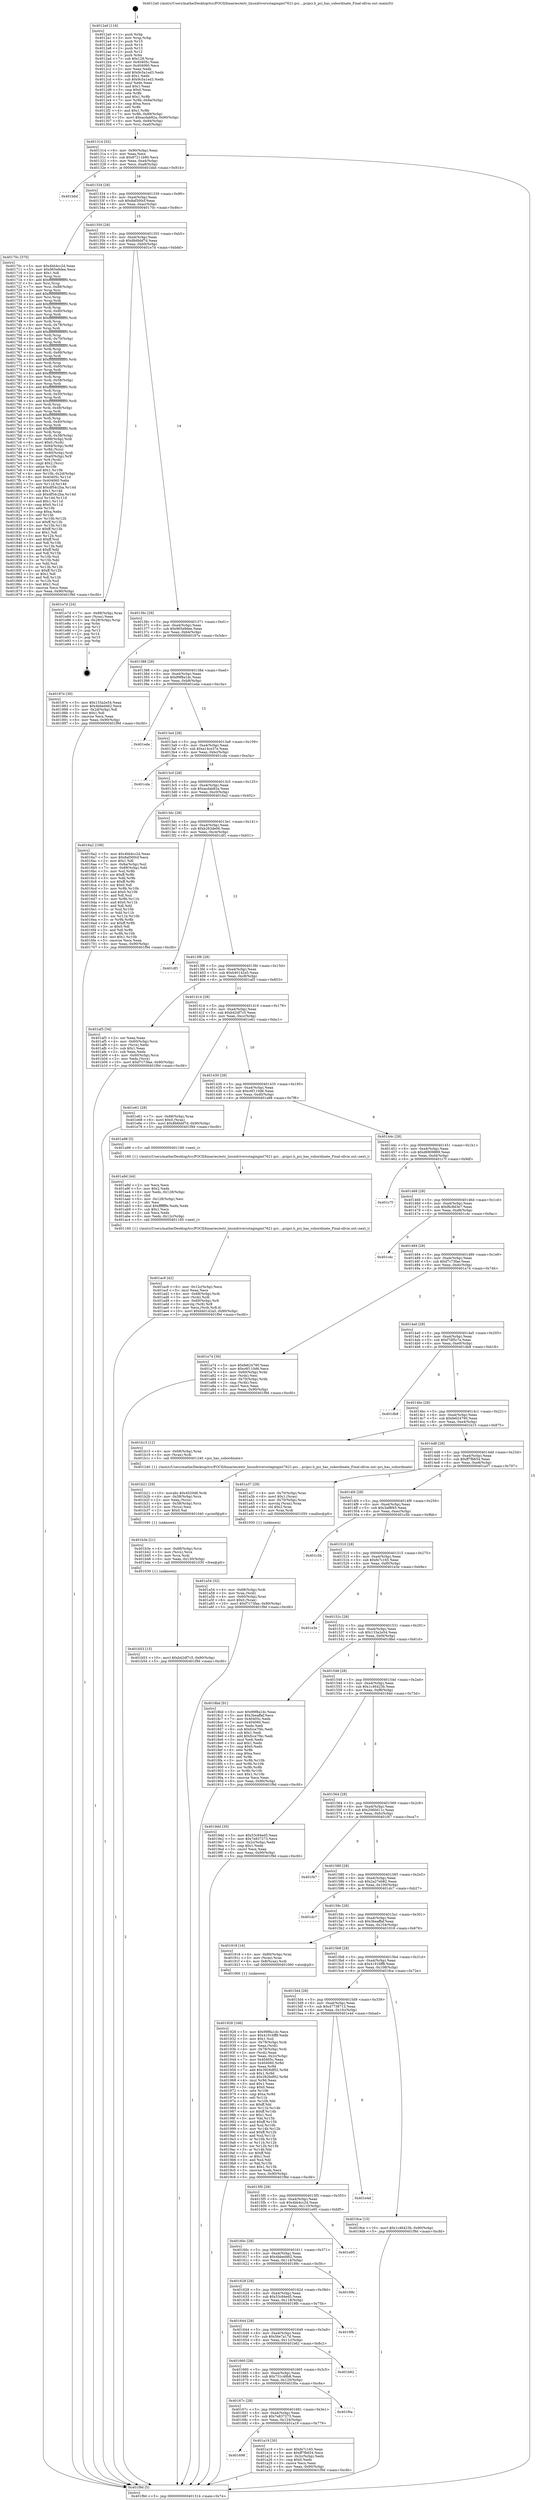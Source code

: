 digraph "0x4012a0" {
  label = "0x4012a0 (/mnt/c/Users/mathe/Desktop/tcc/POCII/binaries/extr_linuxdriversstagingmt7621-pci....pcipci.h_pci_has_subordinate_Final-ollvm.out::main(0))"
  labelloc = "t"
  node[shape=record]

  Entry [label="",width=0.3,height=0.3,shape=circle,fillcolor=black,style=filled]
  "0x401314" [label="{
     0x401314 [32]\l
     | [instrs]\l
     &nbsp;&nbsp;0x401314 \<+6\>: mov -0x90(%rbp),%eax\l
     &nbsp;&nbsp;0x40131a \<+2\>: mov %eax,%ecx\l
     &nbsp;&nbsp;0x40131c \<+6\>: sub $0x87211b90,%ecx\l
     &nbsp;&nbsp;0x401322 \<+6\>: mov %eax,-0xa4(%rbp)\l
     &nbsp;&nbsp;0x401328 \<+6\>: mov %ecx,-0xa8(%rbp)\l
     &nbsp;&nbsp;0x40132e \<+6\>: je 0000000000401bbd \<main+0x91d\>\l
  }"]
  "0x401bbd" [label="{
     0x401bbd\l
  }", style=dashed]
  "0x401334" [label="{
     0x401334 [28]\l
     | [instrs]\l
     &nbsp;&nbsp;0x401334 \<+5\>: jmp 0000000000401339 \<main+0x99\>\l
     &nbsp;&nbsp;0x401339 \<+6\>: mov -0xa4(%rbp),%eax\l
     &nbsp;&nbsp;0x40133f \<+5\>: sub $0x8af300cf,%eax\l
     &nbsp;&nbsp;0x401344 \<+6\>: mov %eax,-0xac(%rbp)\l
     &nbsp;&nbsp;0x40134a \<+6\>: je 000000000040170c \<main+0x46c\>\l
  }"]
  Exit [label="",width=0.3,height=0.3,shape=circle,fillcolor=black,style=filled,peripheries=2]
  "0x40170c" [label="{
     0x40170c [370]\l
     | [instrs]\l
     &nbsp;&nbsp;0x40170c \<+5\>: mov $0x4bb4cc2d,%eax\l
     &nbsp;&nbsp;0x401711 \<+5\>: mov $0x965e9dee,%ecx\l
     &nbsp;&nbsp;0x401716 \<+2\>: mov $0x1,%dl\l
     &nbsp;&nbsp;0x401718 \<+3\>: mov %rsp,%rsi\l
     &nbsp;&nbsp;0x40171b \<+4\>: add $0xfffffffffffffff0,%rsi\l
     &nbsp;&nbsp;0x40171f \<+3\>: mov %rsi,%rsp\l
     &nbsp;&nbsp;0x401722 \<+7\>: mov %rsi,-0x88(%rbp)\l
     &nbsp;&nbsp;0x401729 \<+3\>: mov %rsp,%rsi\l
     &nbsp;&nbsp;0x40172c \<+4\>: add $0xfffffffffffffff0,%rsi\l
     &nbsp;&nbsp;0x401730 \<+3\>: mov %rsi,%rsp\l
     &nbsp;&nbsp;0x401733 \<+3\>: mov %rsp,%rdi\l
     &nbsp;&nbsp;0x401736 \<+4\>: add $0xfffffffffffffff0,%rdi\l
     &nbsp;&nbsp;0x40173a \<+3\>: mov %rdi,%rsp\l
     &nbsp;&nbsp;0x40173d \<+4\>: mov %rdi,-0x80(%rbp)\l
     &nbsp;&nbsp;0x401741 \<+3\>: mov %rsp,%rdi\l
     &nbsp;&nbsp;0x401744 \<+4\>: add $0xfffffffffffffff0,%rdi\l
     &nbsp;&nbsp;0x401748 \<+3\>: mov %rdi,%rsp\l
     &nbsp;&nbsp;0x40174b \<+4\>: mov %rdi,-0x78(%rbp)\l
     &nbsp;&nbsp;0x40174f \<+3\>: mov %rsp,%rdi\l
     &nbsp;&nbsp;0x401752 \<+4\>: add $0xfffffffffffffff0,%rdi\l
     &nbsp;&nbsp;0x401756 \<+3\>: mov %rdi,%rsp\l
     &nbsp;&nbsp;0x401759 \<+4\>: mov %rdi,-0x70(%rbp)\l
     &nbsp;&nbsp;0x40175d \<+3\>: mov %rsp,%rdi\l
     &nbsp;&nbsp;0x401760 \<+4\>: add $0xfffffffffffffff0,%rdi\l
     &nbsp;&nbsp;0x401764 \<+3\>: mov %rdi,%rsp\l
     &nbsp;&nbsp;0x401767 \<+4\>: mov %rdi,-0x68(%rbp)\l
     &nbsp;&nbsp;0x40176b \<+3\>: mov %rsp,%rdi\l
     &nbsp;&nbsp;0x40176e \<+4\>: add $0xfffffffffffffff0,%rdi\l
     &nbsp;&nbsp;0x401772 \<+3\>: mov %rdi,%rsp\l
     &nbsp;&nbsp;0x401775 \<+4\>: mov %rdi,-0x60(%rbp)\l
     &nbsp;&nbsp;0x401779 \<+3\>: mov %rsp,%rdi\l
     &nbsp;&nbsp;0x40177c \<+4\>: add $0xfffffffffffffff0,%rdi\l
     &nbsp;&nbsp;0x401780 \<+3\>: mov %rdi,%rsp\l
     &nbsp;&nbsp;0x401783 \<+4\>: mov %rdi,-0x58(%rbp)\l
     &nbsp;&nbsp;0x401787 \<+3\>: mov %rsp,%rdi\l
     &nbsp;&nbsp;0x40178a \<+4\>: add $0xfffffffffffffff0,%rdi\l
     &nbsp;&nbsp;0x40178e \<+3\>: mov %rdi,%rsp\l
     &nbsp;&nbsp;0x401791 \<+4\>: mov %rdi,-0x50(%rbp)\l
     &nbsp;&nbsp;0x401795 \<+3\>: mov %rsp,%rdi\l
     &nbsp;&nbsp;0x401798 \<+4\>: add $0xfffffffffffffff0,%rdi\l
     &nbsp;&nbsp;0x40179c \<+3\>: mov %rdi,%rsp\l
     &nbsp;&nbsp;0x40179f \<+4\>: mov %rdi,-0x48(%rbp)\l
     &nbsp;&nbsp;0x4017a3 \<+3\>: mov %rsp,%rdi\l
     &nbsp;&nbsp;0x4017a6 \<+4\>: add $0xfffffffffffffff0,%rdi\l
     &nbsp;&nbsp;0x4017aa \<+3\>: mov %rdi,%rsp\l
     &nbsp;&nbsp;0x4017ad \<+4\>: mov %rdi,-0x40(%rbp)\l
     &nbsp;&nbsp;0x4017b1 \<+3\>: mov %rsp,%rdi\l
     &nbsp;&nbsp;0x4017b4 \<+4\>: add $0xfffffffffffffff0,%rdi\l
     &nbsp;&nbsp;0x4017b8 \<+3\>: mov %rdi,%rsp\l
     &nbsp;&nbsp;0x4017bb \<+4\>: mov %rdi,-0x38(%rbp)\l
     &nbsp;&nbsp;0x4017bf \<+7\>: mov -0x88(%rbp),%rdi\l
     &nbsp;&nbsp;0x4017c6 \<+6\>: movl $0x0,(%rdi)\l
     &nbsp;&nbsp;0x4017cc \<+7\>: mov -0x94(%rbp),%r8d\l
     &nbsp;&nbsp;0x4017d3 \<+3\>: mov %r8d,(%rsi)\l
     &nbsp;&nbsp;0x4017d6 \<+4\>: mov -0x80(%rbp),%rdi\l
     &nbsp;&nbsp;0x4017da \<+7\>: mov -0xa0(%rbp),%r9\l
     &nbsp;&nbsp;0x4017e1 \<+3\>: mov %r9,(%rdi)\l
     &nbsp;&nbsp;0x4017e4 \<+3\>: cmpl $0x2,(%rsi)\l
     &nbsp;&nbsp;0x4017e7 \<+4\>: setne %r10b\l
     &nbsp;&nbsp;0x4017eb \<+4\>: and $0x1,%r10b\l
     &nbsp;&nbsp;0x4017ef \<+4\>: mov %r10b,-0x2d(%rbp)\l
     &nbsp;&nbsp;0x4017f3 \<+8\>: mov 0x40405c,%r11d\l
     &nbsp;&nbsp;0x4017fb \<+7\>: mov 0x404060,%ebx\l
     &nbsp;&nbsp;0x401802 \<+3\>: mov %r11d,%r14d\l
     &nbsp;&nbsp;0x401805 \<+7\>: add $0xdf54c2ba,%r14d\l
     &nbsp;&nbsp;0x40180c \<+4\>: sub $0x1,%r14d\l
     &nbsp;&nbsp;0x401810 \<+7\>: sub $0xdf54c2ba,%r14d\l
     &nbsp;&nbsp;0x401817 \<+4\>: imul %r14d,%r11d\l
     &nbsp;&nbsp;0x40181b \<+4\>: and $0x1,%r11d\l
     &nbsp;&nbsp;0x40181f \<+4\>: cmp $0x0,%r11d\l
     &nbsp;&nbsp;0x401823 \<+4\>: sete %r10b\l
     &nbsp;&nbsp;0x401827 \<+3\>: cmp $0xa,%ebx\l
     &nbsp;&nbsp;0x40182a \<+4\>: setl %r15b\l
     &nbsp;&nbsp;0x40182e \<+3\>: mov %r10b,%r12b\l
     &nbsp;&nbsp;0x401831 \<+4\>: xor $0xff,%r12b\l
     &nbsp;&nbsp;0x401835 \<+3\>: mov %r15b,%r13b\l
     &nbsp;&nbsp;0x401838 \<+4\>: xor $0xff,%r13b\l
     &nbsp;&nbsp;0x40183c \<+3\>: xor $0x1,%dl\l
     &nbsp;&nbsp;0x40183f \<+3\>: mov %r12b,%sil\l
     &nbsp;&nbsp;0x401842 \<+4\>: and $0xff,%sil\l
     &nbsp;&nbsp;0x401846 \<+3\>: and %dl,%r10b\l
     &nbsp;&nbsp;0x401849 \<+3\>: mov %r13b,%dil\l
     &nbsp;&nbsp;0x40184c \<+4\>: and $0xff,%dil\l
     &nbsp;&nbsp;0x401850 \<+3\>: and %dl,%r15b\l
     &nbsp;&nbsp;0x401853 \<+3\>: or %r10b,%sil\l
     &nbsp;&nbsp;0x401856 \<+3\>: or %r15b,%dil\l
     &nbsp;&nbsp;0x401859 \<+3\>: xor %dil,%sil\l
     &nbsp;&nbsp;0x40185c \<+3\>: or %r13b,%r12b\l
     &nbsp;&nbsp;0x40185f \<+4\>: xor $0xff,%r12b\l
     &nbsp;&nbsp;0x401863 \<+3\>: or $0x1,%dl\l
     &nbsp;&nbsp;0x401866 \<+3\>: and %dl,%r12b\l
     &nbsp;&nbsp;0x401869 \<+3\>: or %r12b,%sil\l
     &nbsp;&nbsp;0x40186c \<+4\>: test $0x1,%sil\l
     &nbsp;&nbsp;0x401870 \<+3\>: cmovne %ecx,%eax\l
     &nbsp;&nbsp;0x401873 \<+6\>: mov %eax,-0x90(%rbp)\l
     &nbsp;&nbsp;0x401879 \<+5\>: jmp 0000000000401f9d \<main+0xcfd\>\l
  }"]
  "0x401350" [label="{
     0x401350 [28]\l
     | [instrs]\l
     &nbsp;&nbsp;0x401350 \<+5\>: jmp 0000000000401355 \<main+0xb5\>\l
     &nbsp;&nbsp;0x401355 \<+6\>: mov -0xa4(%rbp),%eax\l
     &nbsp;&nbsp;0x40135b \<+5\>: sub $0x8b6bbf7d,%eax\l
     &nbsp;&nbsp;0x401360 \<+6\>: mov %eax,-0xb0(%rbp)\l
     &nbsp;&nbsp;0x401366 \<+6\>: je 0000000000401e7d \<main+0xbdd\>\l
  }"]
  "0x401b53" [label="{
     0x401b53 [15]\l
     | [instrs]\l
     &nbsp;&nbsp;0x401b53 \<+10\>: movl $0xb42df7c5,-0x90(%rbp)\l
     &nbsp;&nbsp;0x401b5d \<+5\>: jmp 0000000000401f9d \<main+0xcfd\>\l
  }"]
  "0x401e7d" [label="{
     0x401e7d [24]\l
     | [instrs]\l
     &nbsp;&nbsp;0x401e7d \<+7\>: mov -0x88(%rbp),%rax\l
     &nbsp;&nbsp;0x401e84 \<+2\>: mov (%rax),%eax\l
     &nbsp;&nbsp;0x401e86 \<+4\>: lea -0x28(%rbp),%rsp\l
     &nbsp;&nbsp;0x401e8a \<+1\>: pop %rbx\l
     &nbsp;&nbsp;0x401e8b \<+2\>: pop %r12\l
     &nbsp;&nbsp;0x401e8d \<+2\>: pop %r13\l
     &nbsp;&nbsp;0x401e8f \<+2\>: pop %r14\l
     &nbsp;&nbsp;0x401e91 \<+2\>: pop %r15\l
     &nbsp;&nbsp;0x401e93 \<+1\>: pop %rbp\l
     &nbsp;&nbsp;0x401e94 \<+1\>: ret\l
  }"]
  "0x40136c" [label="{
     0x40136c [28]\l
     | [instrs]\l
     &nbsp;&nbsp;0x40136c \<+5\>: jmp 0000000000401371 \<main+0xd1\>\l
     &nbsp;&nbsp;0x401371 \<+6\>: mov -0xa4(%rbp),%eax\l
     &nbsp;&nbsp;0x401377 \<+5\>: sub $0x965e9dee,%eax\l
     &nbsp;&nbsp;0x40137c \<+6\>: mov %eax,-0xb4(%rbp)\l
     &nbsp;&nbsp;0x401382 \<+6\>: je 000000000040187e \<main+0x5de\>\l
  }"]
  "0x401b3e" [label="{
     0x401b3e [21]\l
     | [instrs]\l
     &nbsp;&nbsp;0x401b3e \<+4\>: mov -0x68(%rbp),%rcx\l
     &nbsp;&nbsp;0x401b42 \<+3\>: mov (%rcx),%rcx\l
     &nbsp;&nbsp;0x401b45 \<+3\>: mov %rcx,%rdi\l
     &nbsp;&nbsp;0x401b48 \<+6\>: mov %eax,-0x130(%rbp)\l
     &nbsp;&nbsp;0x401b4e \<+5\>: call 0000000000401030 \<free@plt\>\l
     | [calls]\l
     &nbsp;&nbsp;0x401030 \{1\} (unknown)\l
  }"]
  "0x40187e" [label="{
     0x40187e [30]\l
     | [instrs]\l
     &nbsp;&nbsp;0x40187e \<+5\>: mov $0x133a2e54,%eax\l
     &nbsp;&nbsp;0x401883 \<+5\>: mov $0x4bbed462,%ecx\l
     &nbsp;&nbsp;0x401888 \<+3\>: mov -0x2d(%rbp),%dl\l
     &nbsp;&nbsp;0x40188b \<+3\>: test $0x1,%dl\l
     &nbsp;&nbsp;0x40188e \<+3\>: cmovne %ecx,%eax\l
     &nbsp;&nbsp;0x401891 \<+6\>: mov %eax,-0x90(%rbp)\l
     &nbsp;&nbsp;0x401897 \<+5\>: jmp 0000000000401f9d \<main+0xcfd\>\l
  }"]
  "0x401388" [label="{
     0x401388 [28]\l
     | [instrs]\l
     &nbsp;&nbsp;0x401388 \<+5\>: jmp 000000000040138d \<main+0xed\>\l
     &nbsp;&nbsp;0x40138d \<+6\>: mov -0xa4(%rbp),%eax\l
     &nbsp;&nbsp;0x401393 \<+5\>: sub $0x99f8a1dc,%eax\l
     &nbsp;&nbsp;0x401398 \<+6\>: mov %eax,-0xb8(%rbp)\l
     &nbsp;&nbsp;0x40139e \<+6\>: je 0000000000401eda \<main+0xc3a\>\l
  }"]
  "0x401b21" [label="{
     0x401b21 [29]\l
     | [instrs]\l
     &nbsp;&nbsp;0x401b21 \<+10\>: movabs $0x4020d6,%rdi\l
     &nbsp;&nbsp;0x401b2b \<+4\>: mov -0x58(%rbp),%rcx\l
     &nbsp;&nbsp;0x401b2f \<+2\>: mov %eax,(%rcx)\l
     &nbsp;&nbsp;0x401b31 \<+4\>: mov -0x58(%rbp),%rcx\l
     &nbsp;&nbsp;0x401b35 \<+2\>: mov (%rcx),%esi\l
     &nbsp;&nbsp;0x401b37 \<+2\>: mov $0x0,%al\l
     &nbsp;&nbsp;0x401b39 \<+5\>: call 0000000000401040 \<printf@plt\>\l
     | [calls]\l
     &nbsp;&nbsp;0x401040 \{1\} (unknown)\l
  }"]
  "0x401eda" [label="{
     0x401eda\l
  }", style=dashed]
  "0x4013a4" [label="{
     0x4013a4 [28]\l
     | [instrs]\l
     &nbsp;&nbsp;0x4013a4 \<+5\>: jmp 00000000004013a9 \<main+0x109\>\l
     &nbsp;&nbsp;0x4013a9 \<+6\>: mov -0xa4(%rbp),%eax\l
     &nbsp;&nbsp;0x4013af \<+5\>: sub $0xa14ce37e,%eax\l
     &nbsp;&nbsp;0x4013b4 \<+6\>: mov %eax,-0xbc(%rbp)\l
     &nbsp;&nbsp;0x4013ba \<+6\>: je 0000000000401cda \<main+0xa3a\>\l
  }"]
  "0x401ac9" [label="{
     0x401ac9 [42]\l
     | [instrs]\l
     &nbsp;&nbsp;0x401ac9 \<+6\>: mov -0x12c(%rbp),%ecx\l
     &nbsp;&nbsp;0x401acf \<+3\>: imul %eax,%ecx\l
     &nbsp;&nbsp;0x401ad2 \<+4\>: mov -0x68(%rbp),%rdi\l
     &nbsp;&nbsp;0x401ad6 \<+3\>: mov (%rdi),%rdi\l
     &nbsp;&nbsp;0x401ad9 \<+4\>: mov -0x60(%rbp),%r8\l
     &nbsp;&nbsp;0x401add \<+3\>: movslq (%r8),%r8\l
     &nbsp;&nbsp;0x401ae0 \<+4\>: mov %ecx,(%rdi,%r8,4)\l
     &nbsp;&nbsp;0x401ae4 \<+10\>: movl $0xb40142a5,-0x90(%rbp)\l
     &nbsp;&nbsp;0x401aee \<+5\>: jmp 0000000000401f9d \<main+0xcfd\>\l
  }"]
  "0x401cda" [label="{
     0x401cda\l
  }", style=dashed]
  "0x4013c0" [label="{
     0x4013c0 [28]\l
     | [instrs]\l
     &nbsp;&nbsp;0x4013c0 \<+5\>: jmp 00000000004013c5 \<main+0x125\>\l
     &nbsp;&nbsp;0x4013c5 \<+6\>: mov -0xa4(%rbp),%eax\l
     &nbsp;&nbsp;0x4013cb \<+5\>: sub $0xacdab82a,%eax\l
     &nbsp;&nbsp;0x4013d0 \<+6\>: mov %eax,-0xc0(%rbp)\l
     &nbsp;&nbsp;0x4013d6 \<+6\>: je 00000000004016a2 \<main+0x402\>\l
  }"]
  "0x401a9d" [label="{
     0x401a9d [44]\l
     | [instrs]\l
     &nbsp;&nbsp;0x401a9d \<+2\>: xor %ecx,%ecx\l
     &nbsp;&nbsp;0x401a9f \<+5\>: mov $0x2,%edx\l
     &nbsp;&nbsp;0x401aa4 \<+6\>: mov %edx,-0x128(%rbp)\l
     &nbsp;&nbsp;0x401aaa \<+1\>: cltd\l
     &nbsp;&nbsp;0x401aab \<+6\>: mov -0x128(%rbp),%esi\l
     &nbsp;&nbsp;0x401ab1 \<+2\>: idiv %esi\l
     &nbsp;&nbsp;0x401ab3 \<+6\>: imul $0xfffffffe,%edx,%edx\l
     &nbsp;&nbsp;0x401ab9 \<+3\>: sub $0x1,%ecx\l
     &nbsp;&nbsp;0x401abc \<+2\>: sub %ecx,%edx\l
     &nbsp;&nbsp;0x401abe \<+6\>: mov %edx,-0x12c(%rbp)\l
     &nbsp;&nbsp;0x401ac4 \<+5\>: call 0000000000401160 \<next_i\>\l
     | [calls]\l
     &nbsp;&nbsp;0x401160 \{1\} (/mnt/c/Users/mathe/Desktop/tcc/POCII/binaries/extr_linuxdriversstagingmt7621-pci....pcipci.h_pci_has_subordinate_Final-ollvm.out::next_i)\l
  }"]
  "0x4016a2" [label="{
     0x4016a2 [106]\l
     | [instrs]\l
     &nbsp;&nbsp;0x4016a2 \<+5\>: mov $0x4bb4cc2d,%eax\l
     &nbsp;&nbsp;0x4016a7 \<+5\>: mov $0x8af300cf,%ecx\l
     &nbsp;&nbsp;0x4016ac \<+2\>: mov $0x1,%dl\l
     &nbsp;&nbsp;0x4016ae \<+7\>: mov -0x8a(%rbp),%sil\l
     &nbsp;&nbsp;0x4016b5 \<+7\>: mov -0x89(%rbp),%dil\l
     &nbsp;&nbsp;0x4016bc \<+3\>: mov %sil,%r8b\l
     &nbsp;&nbsp;0x4016bf \<+4\>: xor $0xff,%r8b\l
     &nbsp;&nbsp;0x4016c3 \<+3\>: mov %dil,%r9b\l
     &nbsp;&nbsp;0x4016c6 \<+4\>: xor $0xff,%r9b\l
     &nbsp;&nbsp;0x4016ca \<+3\>: xor $0x0,%dl\l
     &nbsp;&nbsp;0x4016cd \<+3\>: mov %r8b,%r10b\l
     &nbsp;&nbsp;0x4016d0 \<+4\>: and $0x0,%r10b\l
     &nbsp;&nbsp;0x4016d4 \<+3\>: and %dl,%sil\l
     &nbsp;&nbsp;0x4016d7 \<+3\>: mov %r9b,%r11b\l
     &nbsp;&nbsp;0x4016da \<+4\>: and $0x0,%r11b\l
     &nbsp;&nbsp;0x4016de \<+3\>: and %dl,%dil\l
     &nbsp;&nbsp;0x4016e1 \<+3\>: or %sil,%r10b\l
     &nbsp;&nbsp;0x4016e4 \<+3\>: or %dil,%r11b\l
     &nbsp;&nbsp;0x4016e7 \<+3\>: xor %r11b,%r10b\l
     &nbsp;&nbsp;0x4016ea \<+3\>: or %r9b,%r8b\l
     &nbsp;&nbsp;0x4016ed \<+4\>: xor $0xff,%r8b\l
     &nbsp;&nbsp;0x4016f1 \<+3\>: or $0x0,%dl\l
     &nbsp;&nbsp;0x4016f4 \<+3\>: and %dl,%r8b\l
     &nbsp;&nbsp;0x4016f7 \<+3\>: or %r8b,%r10b\l
     &nbsp;&nbsp;0x4016fa \<+4\>: test $0x1,%r10b\l
     &nbsp;&nbsp;0x4016fe \<+3\>: cmovne %ecx,%eax\l
     &nbsp;&nbsp;0x401701 \<+6\>: mov %eax,-0x90(%rbp)\l
     &nbsp;&nbsp;0x401707 \<+5\>: jmp 0000000000401f9d \<main+0xcfd\>\l
  }"]
  "0x4013dc" [label="{
     0x4013dc [28]\l
     | [instrs]\l
     &nbsp;&nbsp;0x4013dc \<+5\>: jmp 00000000004013e1 \<main+0x141\>\l
     &nbsp;&nbsp;0x4013e1 \<+6\>: mov -0xa4(%rbp),%eax\l
     &nbsp;&nbsp;0x4013e7 \<+5\>: sub $0xb263de06,%eax\l
     &nbsp;&nbsp;0x4013ec \<+6\>: mov %eax,-0xc4(%rbp)\l
     &nbsp;&nbsp;0x4013f2 \<+6\>: je 0000000000401df1 \<main+0xb51\>\l
  }"]
  "0x401f9d" [label="{
     0x401f9d [5]\l
     | [instrs]\l
     &nbsp;&nbsp;0x401f9d \<+5\>: jmp 0000000000401314 \<main+0x74\>\l
  }"]
  "0x4012a0" [label="{
     0x4012a0 [116]\l
     | [instrs]\l
     &nbsp;&nbsp;0x4012a0 \<+1\>: push %rbp\l
     &nbsp;&nbsp;0x4012a1 \<+3\>: mov %rsp,%rbp\l
     &nbsp;&nbsp;0x4012a4 \<+2\>: push %r15\l
     &nbsp;&nbsp;0x4012a6 \<+2\>: push %r14\l
     &nbsp;&nbsp;0x4012a8 \<+2\>: push %r13\l
     &nbsp;&nbsp;0x4012aa \<+2\>: push %r12\l
     &nbsp;&nbsp;0x4012ac \<+1\>: push %rbx\l
     &nbsp;&nbsp;0x4012ad \<+7\>: sub $0x128,%rsp\l
     &nbsp;&nbsp;0x4012b4 \<+7\>: mov 0x40405c,%eax\l
     &nbsp;&nbsp;0x4012bb \<+7\>: mov 0x404060,%ecx\l
     &nbsp;&nbsp;0x4012c2 \<+2\>: mov %eax,%edx\l
     &nbsp;&nbsp;0x4012c4 \<+6\>: add $0x9c5a1ed3,%edx\l
     &nbsp;&nbsp;0x4012ca \<+3\>: sub $0x1,%edx\l
     &nbsp;&nbsp;0x4012cd \<+6\>: sub $0x9c5a1ed3,%edx\l
     &nbsp;&nbsp;0x4012d3 \<+3\>: imul %edx,%eax\l
     &nbsp;&nbsp;0x4012d6 \<+3\>: and $0x1,%eax\l
     &nbsp;&nbsp;0x4012d9 \<+3\>: cmp $0x0,%eax\l
     &nbsp;&nbsp;0x4012dc \<+4\>: sete %r8b\l
     &nbsp;&nbsp;0x4012e0 \<+4\>: and $0x1,%r8b\l
     &nbsp;&nbsp;0x4012e4 \<+7\>: mov %r8b,-0x8a(%rbp)\l
     &nbsp;&nbsp;0x4012eb \<+3\>: cmp $0xa,%ecx\l
     &nbsp;&nbsp;0x4012ee \<+4\>: setl %r8b\l
     &nbsp;&nbsp;0x4012f2 \<+4\>: and $0x1,%r8b\l
     &nbsp;&nbsp;0x4012f6 \<+7\>: mov %r8b,-0x89(%rbp)\l
     &nbsp;&nbsp;0x4012fd \<+10\>: movl $0xacdab82a,-0x90(%rbp)\l
     &nbsp;&nbsp;0x401307 \<+6\>: mov %edi,-0x94(%rbp)\l
     &nbsp;&nbsp;0x40130d \<+7\>: mov %rsi,-0xa0(%rbp)\l
  }"]
  "0x401a54" [label="{
     0x401a54 [32]\l
     | [instrs]\l
     &nbsp;&nbsp;0x401a54 \<+4\>: mov -0x68(%rbp),%rdi\l
     &nbsp;&nbsp;0x401a58 \<+3\>: mov %rax,(%rdi)\l
     &nbsp;&nbsp;0x401a5b \<+4\>: mov -0x60(%rbp),%rax\l
     &nbsp;&nbsp;0x401a5f \<+6\>: movl $0x0,(%rax)\l
     &nbsp;&nbsp;0x401a65 \<+10\>: movl $0xf7c73fae,-0x90(%rbp)\l
     &nbsp;&nbsp;0x401a6f \<+5\>: jmp 0000000000401f9d \<main+0xcfd\>\l
  }"]
  "0x401698" [label="{
     0x401698\l
  }", style=dashed]
  "0x401df1" [label="{
     0x401df1\l
  }", style=dashed]
  "0x4013f8" [label="{
     0x4013f8 [28]\l
     | [instrs]\l
     &nbsp;&nbsp;0x4013f8 \<+5\>: jmp 00000000004013fd \<main+0x15d\>\l
     &nbsp;&nbsp;0x4013fd \<+6\>: mov -0xa4(%rbp),%eax\l
     &nbsp;&nbsp;0x401403 \<+5\>: sub $0xb40142a5,%eax\l
     &nbsp;&nbsp;0x401408 \<+6\>: mov %eax,-0xc8(%rbp)\l
     &nbsp;&nbsp;0x40140e \<+6\>: je 0000000000401af3 \<main+0x853\>\l
  }"]
  "0x401a19" [label="{
     0x401a19 [30]\l
     | [instrs]\l
     &nbsp;&nbsp;0x401a19 \<+5\>: mov $0xfe7c165,%eax\l
     &nbsp;&nbsp;0x401a1e \<+5\>: mov $0xff7fb654,%ecx\l
     &nbsp;&nbsp;0x401a23 \<+3\>: mov -0x2c(%rbp),%edx\l
     &nbsp;&nbsp;0x401a26 \<+3\>: cmp $0x0,%edx\l
     &nbsp;&nbsp;0x401a29 \<+3\>: cmove %ecx,%eax\l
     &nbsp;&nbsp;0x401a2c \<+6\>: mov %eax,-0x90(%rbp)\l
     &nbsp;&nbsp;0x401a32 \<+5\>: jmp 0000000000401f9d \<main+0xcfd\>\l
  }"]
  "0x401af3" [label="{
     0x401af3 [34]\l
     | [instrs]\l
     &nbsp;&nbsp;0x401af3 \<+2\>: xor %eax,%eax\l
     &nbsp;&nbsp;0x401af5 \<+4\>: mov -0x60(%rbp),%rcx\l
     &nbsp;&nbsp;0x401af9 \<+2\>: mov (%rcx),%edx\l
     &nbsp;&nbsp;0x401afb \<+3\>: sub $0x1,%eax\l
     &nbsp;&nbsp;0x401afe \<+2\>: sub %eax,%edx\l
     &nbsp;&nbsp;0x401b00 \<+4\>: mov -0x60(%rbp),%rcx\l
     &nbsp;&nbsp;0x401b04 \<+2\>: mov %edx,(%rcx)\l
     &nbsp;&nbsp;0x401b06 \<+10\>: movl $0xf7c73fae,-0x90(%rbp)\l
     &nbsp;&nbsp;0x401b10 \<+5\>: jmp 0000000000401f9d \<main+0xcfd\>\l
  }"]
  "0x401414" [label="{
     0x401414 [28]\l
     | [instrs]\l
     &nbsp;&nbsp;0x401414 \<+5\>: jmp 0000000000401419 \<main+0x179\>\l
     &nbsp;&nbsp;0x401419 \<+6\>: mov -0xa4(%rbp),%eax\l
     &nbsp;&nbsp;0x40141f \<+5\>: sub $0xb42df7c5,%eax\l
     &nbsp;&nbsp;0x401424 \<+6\>: mov %eax,-0xcc(%rbp)\l
     &nbsp;&nbsp;0x40142a \<+6\>: je 0000000000401e61 \<main+0xbc1\>\l
  }"]
  "0x40167c" [label="{
     0x40167c [28]\l
     | [instrs]\l
     &nbsp;&nbsp;0x40167c \<+5\>: jmp 0000000000401681 \<main+0x3e1\>\l
     &nbsp;&nbsp;0x401681 \<+6\>: mov -0xa4(%rbp),%eax\l
     &nbsp;&nbsp;0x401687 \<+5\>: sub $0x7e837273,%eax\l
     &nbsp;&nbsp;0x40168c \<+6\>: mov %eax,-0x124(%rbp)\l
     &nbsp;&nbsp;0x401692 \<+6\>: je 0000000000401a19 \<main+0x779\>\l
  }"]
  "0x401e61" [label="{
     0x401e61 [28]\l
     | [instrs]\l
     &nbsp;&nbsp;0x401e61 \<+7\>: mov -0x88(%rbp),%rax\l
     &nbsp;&nbsp;0x401e68 \<+6\>: movl $0x0,(%rax)\l
     &nbsp;&nbsp;0x401e6e \<+10\>: movl $0x8b6bbf7d,-0x90(%rbp)\l
     &nbsp;&nbsp;0x401e78 \<+5\>: jmp 0000000000401f9d \<main+0xcfd\>\l
  }"]
  "0x401430" [label="{
     0x401430 [28]\l
     | [instrs]\l
     &nbsp;&nbsp;0x401430 \<+5\>: jmp 0000000000401435 \<main+0x195\>\l
     &nbsp;&nbsp;0x401435 \<+6\>: mov -0xa4(%rbp),%eax\l
     &nbsp;&nbsp;0x40143b \<+5\>: sub $0xc6f110d6,%eax\l
     &nbsp;&nbsp;0x401440 \<+6\>: mov %eax,-0xd0(%rbp)\l
     &nbsp;&nbsp;0x401446 \<+6\>: je 0000000000401a98 \<main+0x7f8\>\l
  }"]
  "0x401f0a" [label="{
     0x401f0a\l
  }", style=dashed]
  "0x401a98" [label="{
     0x401a98 [5]\l
     | [instrs]\l
     &nbsp;&nbsp;0x401a98 \<+5\>: call 0000000000401160 \<next_i\>\l
     | [calls]\l
     &nbsp;&nbsp;0x401160 \{1\} (/mnt/c/Users/mathe/Desktop/tcc/POCII/binaries/extr_linuxdriversstagingmt7621-pci....pcipci.h_pci_has_subordinate_Final-ollvm.out::next_i)\l
  }"]
  "0x40144c" [label="{
     0x40144c [28]\l
     | [instrs]\l
     &nbsp;&nbsp;0x40144c \<+5\>: jmp 0000000000401451 \<main+0x1b1\>\l
     &nbsp;&nbsp;0x401451 \<+6\>: mov -0xa4(%rbp),%eax\l
     &nbsp;&nbsp;0x401457 \<+5\>: sub $0xd6909889,%eax\l
     &nbsp;&nbsp;0x40145c \<+6\>: mov %eax,-0xd4(%rbp)\l
     &nbsp;&nbsp;0x401462 \<+6\>: je 0000000000401c7f \<main+0x9df\>\l
  }"]
  "0x401660" [label="{
     0x401660 [28]\l
     | [instrs]\l
     &nbsp;&nbsp;0x401660 \<+5\>: jmp 0000000000401665 \<main+0x3c5\>\l
     &nbsp;&nbsp;0x401665 \<+6\>: mov -0xa4(%rbp),%eax\l
     &nbsp;&nbsp;0x40166b \<+5\>: sub $0x731c48b8,%eax\l
     &nbsp;&nbsp;0x401670 \<+6\>: mov %eax,-0x120(%rbp)\l
     &nbsp;&nbsp;0x401676 \<+6\>: je 0000000000401f0a \<main+0xc6a\>\l
  }"]
  "0x401c7f" [label="{
     0x401c7f\l
  }", style=dashed]
  "0x401468" [label="{
     0x401468 [28]\l
     | [instrs]\l
     &nbsp;&nbsp;0x401468 \<+5\>: jmp 000000000040146d \<main+0x1cd\>\l
     &nbsp;&nbsp;0x40146d \<+6\>: mov -0xa4(%rbp),%eax\l
     &nbsp;&nbsp;0x401473 \<+5\>: sub $0xf6c8d3e7,%eax\l
     &nbsp;&nbsp;0x401478 \<+6\>: mov %eax,-0xd8(%rbp)\l
     &nbsp;&nbsp;0x40147e \<+6\>: je 0000000000401c4c \<main+0x9ac\>\l
  }"]
  "0x401b62" [label="{
     0x401b62\l
  }", style=dashed]
  "0x401c4c" [label="{
     0x401c4c\l
  }", style=dashed]
  "0x401484" [label="{
     0x401484 [28]\l
     | [instrs]\l
     &nbsp;&nbsp;0x401484 \<+5\>: jmp 0000000000401489 \<main+0x1e9\>\l
     &nbsp;&nbsp;0x401489 \<+6\>: mov -0xa4(%rbp),%eax\l
     &nbsp;&nbsp;0x40148f \<+5\>: sub $0xf7c73fae,%eax\l
     &nbsp;&nbsp;0x401494 \<+6\>: mov %eax,-0xdc(%rbp)\l
     &nbsp;&nbsp;0x40149a \<+6\>: je 0000000000401a74 \<main+0x7d4\>\l
  }"]
  "0x401644" [label="{
     0x401644 [28]\l
     | [instrs]\l
     &nbsp;&nbsp;0x401644 \<+5\>: jmp 0000000000401649 \<main+0x3a9\>\l
     &nbsp;&nbsp;0x401649 \<+6\>: mov -0xa4(%rbp),%eax\l
     &nbsp;&nbsp;0x40164f \<+5\>: sub $0x56e7a17d,%eax\l
     &nbsp;&nbsp;0x401654 \<+6\>: mov %eax,-0x11c(%rbp)\l
     &nbsp;&nbsp;0x40165a \<+6\>: je 0000000000401b62 \<main+0x8c2\>\l
  }"]
  "0x401a74" [label="{
     0x401a74 [36]\l
     | [instrs]\l
     &nbsp;&nbsp;0x401a74 \<+5\>: mov $0xfe624790,%eax\l
     &nbsp;&nbsp;0x401a79 \<+5\>: mov $0xc6f110d6,%ecx\l
     &nbsp;&nbsp;0x401a7e \<+4\>: mov -0x60(%rbp),%rdx\l
     &nbsp;&nbsp;0x401a82 \<+2\>: mov (%rdx),%esi\l
     &nbsp;&nbsp;0x401a84 \<+4\>: mov -0x70(%rbp),%rdx\l
     &nbsp;&nbsp;0x401a88 \<+2\>: cmp (%rdx),%esi\l
     &nbsp;&nbsp;0x401a8a \<+3\>: cmovl %ecx,%eax\l
     &nbsp;&nbsp;0x401a8d \<+6\>: mov %eax,-0x90(%rbp)\l
     &nbsp;&nbsp;0x401a93 \<+5\>: jmp 0000000000401f9d \<main+0xcfd\>\l
  }"]
  "0x4014a0" [label="{
     0x4014a0 [28]\l
     | [instrs]\l
     &nbsp;&nbsp;0x4014a0 \<+5\>: jmp 00000000004014a5 \<main+0x205\>\l
     &nbsp;&nbsp;0x4014a5 \<+6\>: mov -0xa4(%rbp),%eax\l
     &nbsp;&nbsp;0x4014ab \<+5\>: sub $0xf7df5c7a,%eax\l
     &nbsp;&nbsp;0x4014b0 \<+6\>: mov %eax,-0xe0(%rbp)\l
     &nbsp;&nbsp;0x4014b6 \<+6\>: je 0000000000401db8 \<main+0xb18\>\l
  }"]
  "0x4019fb" [label="{
     0x4019fb\l
  }", style=dashed]
  "0x401db8" [label="{
     0x401db8\l
  }", style=dashed]
  "0x4014bc" [label="{
     0x4014bc [28]\l
     | [instrs]\l
     &nbsp;&nbsp;0x4014bc \<+5\>: jmp 00000000004014c1 \<main+0x221\>\l
     &nbsp;&nbsp;0x4014c1 \<+6\>: mov -0xa4(%rbp),%eax\l
     &nbsp;&nbsp;0x4014c7 \<+5\>: sub $0xfe624790,%eax\l
     &nbsp;&nbsp;0x4014cc \<+6\>: mov %eax,-0xe4(%rbp)\l
     &nbsp;&nbsp;0x4014d2 \<+6\>: je 0000000000401b15 \<main+0x875\>\l
  }"]
  "0x401628" [label="{
     0x401628 [28]\l
     | [instrs]\l
     &nbsp;&nbsp;0x401628 \<+5\>: jmp 000000000040162d \<main+0x38d\>\l
     &nbsp;&nbsp;0x40162d \<+6\>: mov -0xa4(%rbp),%eax\l
     &nbsp;&nbsp;0x401633 \<+5\>: sub $0x53c84ed5,%eax\l
     &nbsp;&nbsp;0x401638 \<+6\>: mov %eax,-0x118(%rbp)\l
     &nbsp;&nbsp;0x40163e \<+6\>: je 00000000004019fb \<main+0x75b\>\l
  }"]
  "0x401b15" [label="{
     0x401b15 [12]\l
     | [instrs]\l
     &nbsp;&nbsp;0x401b15 \<+4\>: mov -0x68(%rbp),%rax\l
     &nbsp;&nbsp;0x401b19 \<+3\>: mov (%rax),%rdi\l
     &nbsp;&nbsp;0x401b1c \<+5\>: call 0000000000401240 \<pci_has_subordinate\>\l
     | [calls]\l
     &nbsp;&nbsp;0x401240 \{1\} (/mnt/c/Users/mathe/Desktop/tcc/POCII/binaries/extr_linuxdriversstagingmt7621-pci....pcipci.h_pci_has_subordinate_Final-ollvm.out::pci_has_subordinate)\l
  }"]
  "0x4014d8" [label="{
     0x4014d8 [28]\l
     | [instrs]\l
     &nbsp;&nbsp;0x4014d8 \<+5\>: jmp 00000000004014dd \<main+0x23d\>\l
     &nbsp;&nbsp;0x4014dd \<+6\>: mov -0xa4(%rbp),%eax\l
     &nbsp;&nbsp;0x4014e3 \<+5\>: sub $0xff7fb654,%eax\l
     &nbsp;&nbsp;0x4014e8 \<+6\>: mov %eax,-0xe8(%rbp)\l
     &nbsp;&nbsp;0x4014ee \<+6\>: je 0000000000401a37 \<main+0x797\>\l
  }"]
  "0x40189c" [label="{
     0x40189c\l
  }", style=dashed]
  "0x401a37" [label="{
     0x401a37 [29]\l
     | [instrs]\l
     &nbsp;&nbsp;0x401a37 \<+4\>: mov -0x70(%rbp),%rax\l
     &nbsp;&nbsp;0x401a3b \<+6\>: movl $0x1,(%rax)\l
     &nbsp;&nbsp;0x401a41 \<+4\>: mov -0x70(%rbp),%rax\l
     &nbsp;&nbsp;0x401a45 \<+3\>: movslq (%rax),%rax\l
     &nbsp;&nbsp;0x401a48 \<+4\>: shl $0x2,%rax\l
     &nbsp;&nbsp;0x401a4c \<+3\>: mov %rax,%rdi\l
     &nbsp;&nbsp;0x401a4f \<+5\>: call 0000000000401050 \<malloc@plt\>\l
     | [calls]\l
     &nbsp;&nbsp;0x401050 \{1\} (unknown)\l
  }"]
  "0x4014f4" [label="{
     0x4014f4 [28]\l
     | [instrs]\l
     &nbsp;&nbsp;0x4014f4 \<+5\>: jmp 00000000004014f9 \<main+0x259\>\l
     &nbsp;&nbsp;0x4014f9 \<+6\>: mov -0xa4(%rbp),%eax\l
     &nbsp;&nbsp;0x4014ff \<+5\>: sub $0x3af8f45,%eax\l
     &nbsp;&nbsp;0x401504 \<+6\>: mov %eax,-0xec(%rbp)\l
     &nbsp;&nbsp;0x40150a \<+6\>: je 0000000000401c5b \<main+0x9bb\>\l
  }"]
  "0x40160c" [label="{
     0x40160c [28]\l
     | [instrs]\l
     &nbsp;&nbsp;0x40160c \<+5\>: jmp 0000000000401611 \<main+0x371\>\l
     &nbsp;&nbsp;0x401611 \<+6\>: mov -0xa4(%rbp),%eax\l
     &nbsp;&nbsp;0x401617 \<+5\>: sub $0x4bbed462,%eax\l
     &nbsp;&nbsp;0x40161c \<+6\>: mov %eax,-0x114(%rbp)\l
     &nbsp;&nbsp;0x401622 \<+6\>: je 000000000040189c \<main+0x5fc\>\l
  }"]
  "0x401c5b" [label="{
     0x401c5b\l
  }", style=dashed]
  "0x401510" [label="{
     0x401510 [28]\l
     | [instrs]\l
     &nbsp;&nbsp;0x401510 \<+5\>: jmp 0000000000401515 \<main+0x275\>\l
     &nbsp;&nbsp;0x401515 \<+6\>: mov -0xa4(%rbp),%eax\l
     &nbsp;&nbsp;0x40151b \<+5\>: sub $0xfe7c165,%eax\l
     &nbsp;&nbsp;0x401520 \<+6\>: mov %eax,-0xf0(%rbp)\l
     &nbsp;&nbsp;0x401526 \<+6\>: je 0000000000401e3e \<main+0xb9e\>\l
  }"]
  "0x401e95" [label="{
     0x401e95\l
  }", style=dashed]
  "0x401e3e" [label="{
     0x401e3e\l
  }", style=dashed]
  "0x40152c" [label="{
     0x40152c [28]\l
     | [instrs]\l
     &nbsp;&nbsp;0x40152c \<+5\>: jmp 0000000000401531 \<main+0x291\>\l
     &nbsp;&nbsp;0x401531 \<+6\>: mov -0xa4(%rbp),%eax\l
     &nbsp;&nbsp;0x401537 \<+5\>: sub $0x133a2e54,%eax\l
     &nbsp;&nbsp;0x40153c \<+6\>: mov %eax,-0xf4(%rbp)\l
     &nbsp;&nbsp;0x401542 \<+6\>: je 00000000004018bd \<main+0x61d\>\l
  }"]
  "0x4015f0" [label="{
     0x4015f0 [28]\l
     | [instrs]\l
     &nbsp;&nbsp;0x4015f0 \<+5\>: jmp 00000000004015f5 \<main+0x355\>\l
     &nbsp;&nbsp;0x4015f5 \<+6\>: mov -0xa4(%rbp),%eax\l
     &nbsp;&nbsp;0x4015fb \<+5\>: sub $0x4bb4cc2d,%eax\l
     &nbsp;&nbsp;0x401600 \<+6\>: mov %eax,-0x110(%rbp)\l
     &nbsp;&nbsp;0x401606 \<+6\>: je 0000000000401e95 \<main+0xbf5\>\l
  }"]
  "0x4018bd" [label="{
     0x4018bd [91]\l
     | [instrs]\l
     &nbsp;&nbsp;0x4018bd \<+5\>: mov $0x99f8a1dc,%eax\l
     &nbsp;&nbsp;0x4018c2 \<+5\>: mov $0x3beaffaf,%ecx\l
     &nbsp;&nbsp;0x4018c7 \<+7\>: mov 0x40405c,%edx\l
     &nbsp;&nbsp;0x4018ce \<+7\>: mov 0x404060,%esi\l
     &nbsp;&nbsp;0x4018d5 \<+2\>: mov %edx,%edi\l
     &nbsp;&nbsp;0x4018d7 \<+6\>: sub $0xfcce7f4c,%edi\l
     &nbsp;&nbsp;0x4018dd \<+3\>: sub $0x1,%edi\l
     &nbsp;&nbsp;0x4018e0 \<+6\>: add $0xfcce7f4c,%edi\l
     &nbsp;&nbsp;0x4018e6 \<+3\>: imul %edi,%edx\l
     &nbsp;&nbsp;0x4018e9 \<+3\>: and $0x1,%edx\l
     &nbsp;&nbsp;0x4018ec \<+3\>: cmp $0x0,%edx\l
     &nbsp;&nbsp;0x4018ef \<+4\>: sete %r8b\l
     &nbsp;&nbsp;0x4018f3 \<+3\>: cmp $0xa,%esi\l
     &nbsp;&nbsp;0x4018f6 \<+4\>: setl %r9b\l
     &nbsp;&nbsp;0x4018fa \<+3\>: mov %r8b,%r10b\l
     &nbsp;&nbsp;0x4018fd \<+3\>: and %r9b,%r10b\l
     &nbsp;&nbsp;0x401900 \<+3\>: xor %r9b,%r8b\l
     &nbsp;&nbsp;0x401903 \<+3\>: or %r8b,%r10b\l
     &nbsp;&nbsp;0x401906 \<+4\>: test $0x1,%r10b\l
     &nbsp;&nbsp;0x40190a \<+3\>: cmovne %ecx,%eax\l
     &nbsp;&nbsp;0x40190d \<+6\>: mov %eax,-0x90(%rbp)\l
     &nbsp;&nbsp;0x401913 \<+5\>: jmp 0000000000401f9d \<main+0xcfd\>\l
  }"]
  "0x401548" [label="{
     0x401548 [28]\l
     | [instrs]\l
     &nbsp;&nbsp;0x401548 \<+5\>: jmp 000000000040154d \<main+0x2ad\>\l
     &nbsp;&nbsp;0x40154d \<+6\>: mov -0xa4(%rbp),%eax\l
     &nbsp;&nbsp;0x401553 \<+5\>: sub $0x1c46423b,%eax\l
     &nbsp;&nbsp;0x401558 \<+6\>: mov %eax,-0xf8(%rbp)\l
     &nbsp;&nbsp;0x40155e \<+6\>: je 00000000004019dd \<main+0x73d\>\l
  }"]
  "0x401e4d" [label="{
     0x401e4d\l
  }", style=dashed]
  "0x4019dd" [label="{
     0x4019dd [30]\l
     | [instrs]\l
     &nbsp;&nbsp;0x4019dd \<+5\>: mov $0x53c84ed5,%eax\l
     &nbsp;&nbsp;0x4019e2 \<+5\>: mov $0x7e837273,%ecx\l
     &nbsp;&nbsp;0x4019e7 \<+3\>: mov -0x2c(%rbp),%edx\l
     &nbsp;&nbsp;0x4019ea \<+3\>: cmp $0x1,%edx\l
     &nbsp;&nbsp;0x4019ed \<+3\>: cmovl %ecx,%eax\l
     &nbsp;&nbsp;0x4019f0 \<+6\>: mov %eax,-0x90(%rbp)\l
     &nbsp;&nbsp;0x4019f6 \<+5\>: jmp 0000000000401f9d \<main+0xcfd\>\l
  }"]
  "0x401564" [label="{
     0x401564 [28]\l
     | [instrs]\l
     &nbsp;&nbsp;0x401564 \<+5\>: jmp 0000000000401569 \<main+0x2c9\>\l
     &nbsp;&nbsp;0x401569 \<+6\>: mov -0xa4(%rbp),%eax\l
     &nbsp;&nbsp;0x40156f \<+5\>: sub $0x2060d11c,%eax\l
     &nbsp;&nbsp;0x401574 \<+6\>: mov %eax,-0xfc(%rbp)\l
     &nbsp;&nbsp;0x40157a \<+6\>: je 0000000000401f47 \<main+0xca7\>\l
  }"]
  "0x4015d4" [label="{
     0x4015d4 [28]\l
     | [instrs]\l
     &nbsp;&nbsp;0x4015d4 \<+5\>: jmp 00000000004015d9 \<main+0x339\>\l
     &nbsp;&nbsp;0x4015d9 \<+6\>: mov -0xa4(%rbp),%eax\l
     &nbsp;&nbsp;0x4015df \<+5\>: sub $0x47738713,%eax\l
     &nbsp;&nbsp;0x4015e4 \<+6\>: mov %eax,-0x10c(%rbp)\l
     &nbsp;&nbsp;0x4015ea \<+6\>: je 0000000000401e4d \<main+0xbad\>\l
  }"]
  "0x401f47" [label="{
     0x401f47\l
  }", style=dashed]
  "0x401580" [label="{
     0x401580 [28]\l
     | [instrs]\l
     &nbsp;&nbsp;0x401580 \<+5\>: jmp 0000000000401585 \<main+0x2e5\>\l
     &nbsp;&nbsp;0x401585 \<+6\>: mov -0xa4(%rbp),%eax\l
     &nbsp;&nbsp;0x40158b \<+5\>: sub $0x2a27eb82,%eax\l
     &nbsp;&nbsp;0x401590 \<+6\>: mov %eax,-0x100(%rbp)\l
     &nbsp;&nbsp;0x401596 \<+6\>: je 0000000000401dc7 \<main+0xb27\>\l
  }"]
  "0x4019ce" [label="{
     0x4019ce [15]\l
     | [instrs]\l
     &nbsp;&nbsp;0x4019ce \<+10\>: movl $0x1c46423b,-0x90(%rbp)\l
     &nbsp;&nbsp;0x4019d8 \<+5\>: jmp 0000000000401f9d \<main+0xcfd\>\l
  }"]
  "0x401dc7" [label="{
     0x401dc7\l
  }", style=dashed]
  "0x40159c" [label="{
     0x40159c [28]\l
     | [instrs]\l
     &nbsp;&nbsp;0x40159c \<+5\>: jmp 00000000004015a1 \<main+0x301\>\l
     &nbsp;&nbsp;0x4015a1 \<+6\>: mov -0xa4(%rbp),%eax\l
     &nbsp;&nbsp;0x4015a7 \<+5\>: sub $0x3beaffaf,%eax\l
     &nbsp;&nbsp;0x4015ac \<+6\>: mov %eax,-0x104(%rbp)\l
     &nbsp;&nbsp;0x4015b2 \<+6\>: je 0000000000401918 \<main+0x678\>\l
  }"]
  "0x401928" [label="{
     0x401928 [166]\l
     | [instrs]\l
     &nbsp;&nbsp;0x401928 \<+5\>: mov $0x99f8a1dc,%ecx\l
     &nbsp;&nbsp;0x40192d \<+5\>: mov $0x41916ff8,%edx\l
     &nbsp;&nbsp;0x401932 \<+3\>: mov $0x1,%sil\l
     &nbsp;&nbsp;0x401935 \<+4\>: mov -0x78(%rbp),%rdi\l
     &nbsp;&nbsp;0x401939 \<+2\>: mov %eax,(%rdi)\l
     &nbsp;&nbsp;0x40193b \<+4\>: mov -0x78(%rbp),%rdi\l
     &nbsp;&nbsp;0x40193f \<+2\>: mov (%rdi),%eax\l
     &nbsp;&nbsp;0x401941 \<+3\>: mov %eax,-0x2c(%rbp)\l
     &nbsp;&nbsp;0x401944 \<+7\>: mov 0x40405c,%eax\l
     &nbsp;&nbsp;0x40194b \<+8\>: mov 0x404060,%r8d\l
     &nbsp;&nbsp;0x401953 \<+3\>: mov %eax,%r9d\l
     &nbsp;&nbsp;0x401956 \<+7\>: add $0x3926df02,%r9d\l
     &nbsp;&nbsp;0x40195d \<+4\>: sub $0x1,%r9d\l
     &nbsp;&nbsp;0x401961 \<+7\>: sub $0x3926df02,%r9d\l
     &nbsp;&nbsp;0x401968 \<+4\>: imul %r9d,%eax\l
     &nbsp;&nbsp;0x40196c \<+3\>: and $0x1,%eax\l
     &nbsp;&nbsp;0x40196f \<+3\>: cmp $0x0,%eax\l
     &nbsp;&nbsp;0x401972 \<+4\>: sete %r10b\l
     &nbsp;&nbsp;0x401976 \<+4\>: cmp $0xa,%r8d\l
     &nbsp;&nbsp;0x40197a \<+4\>: setl %r11b\l
     &nbsp;&nbsp;0x40197e \<+3\>: mov %r10b,%bl\l
     &nbsp;&nbsp;0x401981 \<+3\>: xor $0xff,%bl\l
     &nbsp;&nbsp;0x401984 \<+3\>: mov %r11b,%r14b\l
     &nbsp;&nbsp;0x401987 \<+4\>: xor $0xff,%r14b\l
     &nbsp;&nbsp;0x40198b \<+4\>: xor $0x1,%sil\l
     &nbsp;&nbsp;0x40198f \<+3\>: mov %bl,%r15b\l
     &nbsp;&nbsp;0x401992 \<+4\>: and $0xff,%r15b\l
     &nbsp;&nbsp;0x401996 \<+3\>: and %sil,%r10b\l
     &nbsp;&nbsp;0x401999 \<+3\>: mov %r14b,%r12b\l
     &nbsp;&nbsp;0x40199c \<+4\>: and $0xff,%r12b\l
     &nbsp;&nbsp;0x4019a0 \<+3\>: and %sil,%r11b\l
     &nbsp;&nbsp;0x4019a3 \<+3\>: or %r10b,%r15b\l
     &nbsp;&nbsp;0x4019a6 \<+3\>: or %r11b,%r12b\l
     &nbsp;&nbsp;0x4019a9 \<+3\>: xor %r12b,%r15b\l
     &nbsp;&nbsp;0x4019ac \<+3\>: or %r14b,%bl\l
     &nbsp;&nbsp;0x4019af \<+3\>: xor $0xff,%bl\l
     &nbsp;&nbsp;0x4019b2 \<+4\>: or $0x1,%sil\l
     &nbsp;&nbsp;0x4019b6 \<+3\>: and %sil,%bl\l
     &nbsp;&nbsp;0x4019b9 \<+3\>: or %bl,%r15b\l
     &nbsp;&nbsp;0x4019bc \<+4\>: test $0x1,%r15b\l
     &nbsp;&nbsp;0x4019c0 \<+3\>: cmovne %edx,%ecx\l
     &nbsp;&nbsp;0x4019c3 \<+6\>: mov %ecx,-0x90(%rbp)\l
     &nbsp;&nbsp;0x4019c9 \<+5\>: jmp 0000000000401f9d \<main+0xcfd\>\l
  }"]
  "0x401918" [label="{
     0x401918 [16]\l
     | [instrs]\l
     &nbsp;&nbsp;0x401918 \<+4\>: mov -0x80(%rbp),%rax\l
     &nbsp;&nbsp;0x40191c \<+3\>: mov (%rax),%rax\l
     &nbsp;&nbsp;0x40191f \<+4\>: mov 0x8(%rax),%rdi\l
     &nbsp;&nbsp;0x401923 \<+5\>: call 0000000000401060 \<atoi@plt\>\l
     | [calls]\l
     &nbsp;&nbsp;0x401060 \{1\} (unknown)\l
  }"]
  "0x4015b8" [label="{
     0x4015b8 [28]\l
     | [instrs]\l
     &nbsp;&nbsp;0x4015b8 \<+5\>: jmp 00000000004015bd \<main+0x31d\>\l
     &nbsp;&nbsp;0x4015bd \<+6\>: mov -0xa4(%rbp),%eax\l
     &nbsp;&nbsp;0x4015c3 \<+5\>: sub $0x41916ff8,%eax\l
     &nbsp;&nbsp;0x4015c8 \<+6\>: mov %eax,-0x108(%rbp)\l
     &nbsp;&nbsp;0x4015ce \<+6\>: je 00000000004019ce \<main+0x72e\>\l
  }"]
  Entry -> "0x4012a0" [label=" 1"]
  "0x401314" -> "0x401bbd" [label=" 0"]
  "0x401314" -> "0x401334" [label=" 16"]
  "0x401e7d" -> Exit [label=" 1"]
  "0x401334" -> "0x40170c" [label=" 1"]
  "0x401334" -> "0x401350" [label=" 15"]
  "0x401e61" -> "0x401f9d" [label=" 1"]
  "0x401350" -> "0x401e7d" [label=" 1"]
  "0x401350" -> "0x40136c" [label=" 14"]
  "0x401b53" -> "0x401f9d" [label=" 1"]
  "0x40136c" -> "0x40187e" [label=" 1"]
  "0x40136c" -> "0x401388" [label=" 13"]
  "0x401b3e" -> "0x401b53" [label=" 1"]
  "0x401388" -> "0x401eda" [label=" 0"]
  "0x401388" -> "0x4013a4" [label=" 13"]
  "0x401b21" -> "0x401b3e" [label=" 1"]
  "0x4013a4" -> "0x401cda" [label=" 0"]
  "0x4013a4" -> "0x4013c0" [label=" 13"]
  "0x401b15" -> "0x401b21" [label=" 1"]
  "0x4013c0" -> "0x4016a2" [label=" 1"]
  "0x4013c0" -> "0x4013dc" [label=" 12"]
  "0x4016a2" -> "0x401f9d" [label=" 1"]
  "0x4012a0" -> "0x401314" [label=" 1"]
  "0x401f9d" -> "0x401314" [label=" 15"]
  "0x401af3" -> "0x401f9d" [label=" 1"]
  "0x40170c" -> "0x401f9d" [label=" 1"]
  "0x40187e" -> "0x401f9d" [label=" 1"]
  "0x401ac9" -> "0x401f9d" [label=" 1"]
  "0x4013dc" -> "0x401df1" [label=" 0"]
  "0x4013dc" -> "0x4013f8" [label=" 12"]
  "0x401a9d" -> "0x401ac9" [label=" 1"]
  "0x4013f8" -> "0x401af3" [label=" 1"]
  "0x4013f8" -> "0x401414" [label=" 11"]
  "0x401a98" -> "0x401a9d" [label=" 1"]
  "0x401414" -> "0x401e61" [label=" 1"]
  "0x401414" -> "0x401430" [label=" 10"]
  "0x401a54" -> "0x401f9d" [label=" 1"]
  "0x401430" -> "0x401a98" [label=" 1"]
  "0x401430" -> "0x40144c" [label=" 9"]
  "0x401a37" -> "0x401a54" [label=" 1"]
  "0x40144c" -> "0x401c7f" [label=" 0"]
  "0x40144c" -> "0x401468" [label=" 9"]
  "0x40167c" -> "0x401698" [label=" 0"]
  "0x401468" -> "0x401c4c" [label=" 0"]
  "0x401468" -> "0x401484" [label=" 9"]
  "0x40167c" -> "0x401a19" [label=" 1"]
  "0x401484" -> "0x401a74" [label=" 2"]
  "0x401484" -> "0x4014a0" [label=" 7"]
  "0x401660" -> "0x40167c" [label=" 1"]
  "0x4014a0" -> "0x401db8" [label=" 0"]
  "0x4014a0" -> "0x4014bc" [label=" 7"]
  "0x401660" -> "0x401f0a" [label=" 0"]
  "0x4014bc" -> "0x401b15" [label=" 1"]
  "0x4014bc" -> "0x4014d8" [label=" 6"]
  "0x401644" -> "0x401660" [label=" 1"]
  "0x4014d8" -> "0x401a37" [label=" 1"]
  "0x4014d8" -> "0x4014f4" [label=" 5"]
  "0x401644" -> "0x401b62" [label=" 0"]
  "0x4014f4" -> "0x401c5b" [label=" 0"]
  "0x4014f4" -> "0x401510" [label=" 5"]
  "0x401628" -> "0x401644" [label=" 1"]
  "0x401510" -> "0x401e3e" [label=" 0"]
  "0x401510" -> "0x40152c" [label=" 5"]
  "0x401628" -> "0x4019fb" [label=" 0"]
  "0x40152c" -> "0x4018bd" [label=" 1"]
  "0x40152c" -> "0x401548" [label=" 4"]
  "0x4018bd" -> "0x401f9d" [label=" 1"]
  "0x40160c" -> "0x401628" [label=" 1"]
  "0x401548" -> "0x4019dd" [label=" 1"]
  "0x401548" -> "0x401564" [label=" 3"]
  "0x40160c" -> "0x40189c" [label=" 0"]
  "0x401564" -> "0x401f47" [label=" 0"]
  "0x401564" -> "0x401580" [label=" 3"]
  "0x4015f0" -> "0x40160c" [label=" 1"]
  "0x401580" -> "0x401dc7" [label=" 0"]
  "0x401580" -> "0x40159c" [label=" 3"]
  "0x4015f0" -> "0x401e95" [label=" 0"]
  "0x40159c" -> "0x401918" [label=" 1"]
  "0x40159c" -> "0x4015b8" [label=" 2"]
  "0x401918" -> "0x401928" [label=" 1"]
  "0x401928" -> "0x401f9d" [label=" 1"]
  "0x401a19" -> "0x401f9d" [label=" 1"]
  "0x4015b8" -> "0x4019ce" [label=" 1"]
  "0x4015b8" -> "0x4015d4" [label=" 1"]
  "0x4019ce" -> "0x401f9d" [label=" 1"]
  "0x4019dd" -> "0x401f9d" [label=" 1"]
  "0x401a74" -> "0x401f9d" [label=" 2"]
  "0x4015d4" -> "0x401e4d" [label=" 0"]
  "0x4015d4" -> "0x4015f0" [label=" 1"]
}

